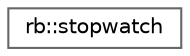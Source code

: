 digraph "Graphical Class Hierarchy"
{
 // LATEX_PDF_SIZE
  bgcolor="transparent";
  edge [fontname=Helvetica,fontsize=10,labelfontname=Helvetica,labelfontsize=10];
  node [fontname=Helvetica,fontsize=10,shape=box,height=0.2,width=0.4];
  rankdir="LR";
  Node0 [label="rb::stopwatch",height=0.2,width=0.4,color="grey40", fillcolor="white", style="filled",URL="$classrb_1_1stopwatch.html",tooltip="Utility class that measures the elapsed time."];
}
